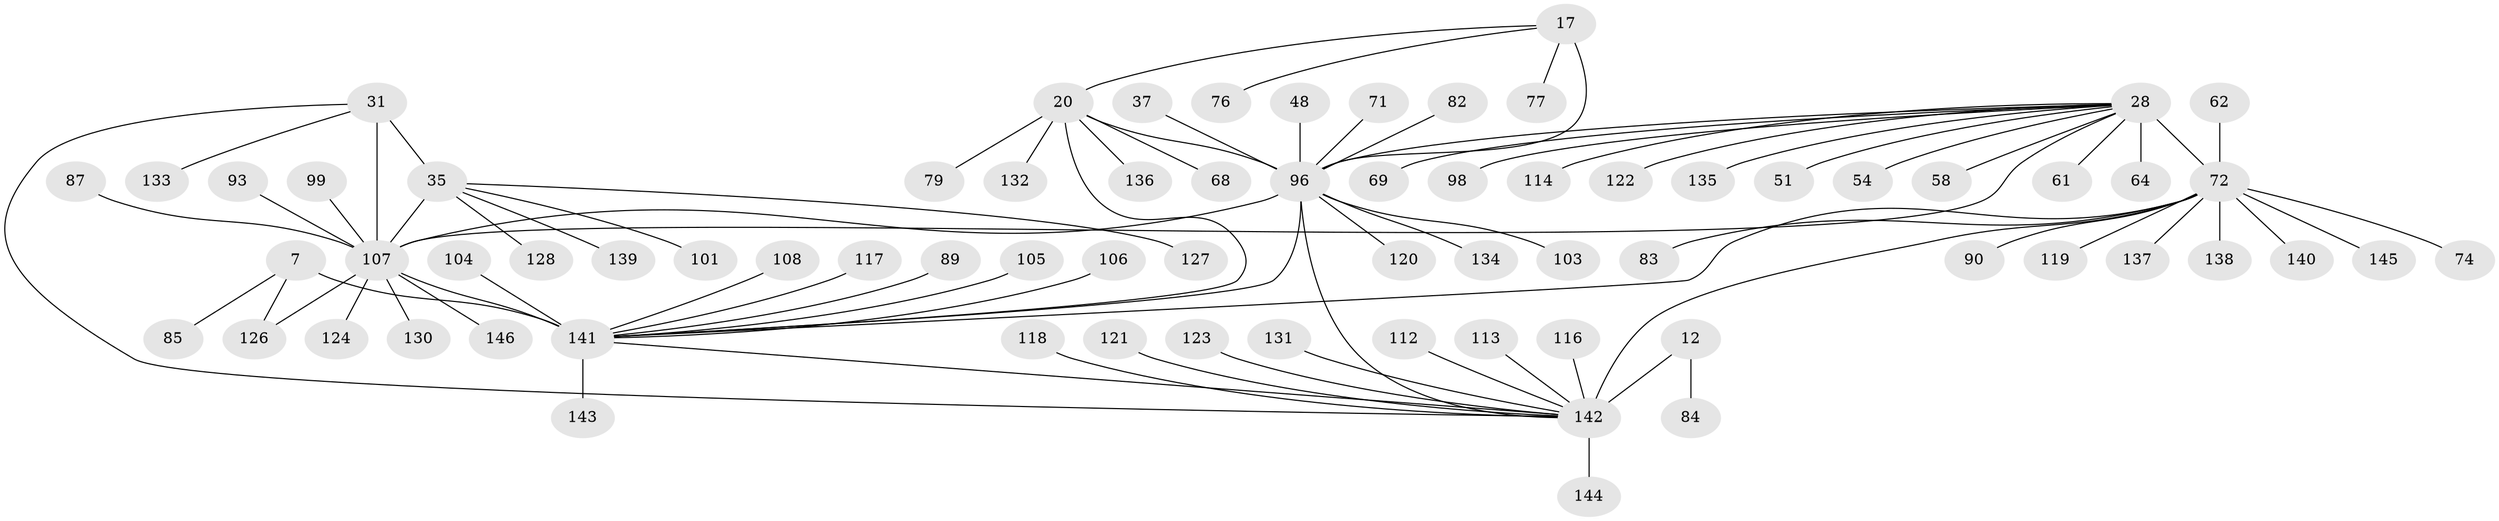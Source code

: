 // original degree distribution, {8: 0.0410958904109589, 11: 0.03424657534246575, 9: 0.03424657534246575, 10: 0.04794520547945205, 12: 0.02054794520547945, 6: 0.0136986301369863, 7: 0.03424657534246575, 13: 0.00684931506849315, 14: 0.00684931506849315, 1: 0.5616438356164384, 2: 0.1780821917808219, 3: 0.0136986301369863, 4: 0.00684931506849315}
// Generated by graph-tools (version 1.1) at 2025/55/03/09/25 04:55:21]
// undirected, 73 vertices, 82 edges
graph export_dot {
graph [start="1"]
  node [color=gray90,style=filled];
  7 [super="+1"];
  12 [super="+10"];
  17 [super="+15"];
  20 [super="+19"];
  28 [super="+27+25"];
  31 [super="+30"];
  35 [super="+33"];
  37;
  48;
  51;
  54;
  58;
  61;
  62;
  64;
  68;
  69;
  71;
  72 [super="+26+46+57"];
  74;
  76;
  77 [super="+70"];
  79;
  82 [super="+55"];
  83;
  84 [super="+56"];
  85;
  87;
  89;
  90;
  93;
  96 [super="+21+36"];
  98;
  99;
  101;
  103;
  104;
  105;
  106;
  107 [super="+44+32+49+78+86+34"];
  108;
  112 [super="+47"];
  113;
  114 [super="+81"];
  116;
  117;
  118;
  119;
  120 [super="+52+80"];
  121;
  122 [super="+95"];
  123;
  124;
  126 [super="+115"];
  127;
  128;
  130 [super="+50"];
  131;
  132;
  133;
  134 [super="+65"];
  135;
  136 [super="+97"];
  137;
  138;
  139;
  140 [super="+125"];
  141 [super="+129+73+39+53+92+45+63+67+75+88"];
  142 [super="+102+41+59+109+111"];
  143;
  144 [super="+38"];
  145 [super="+91"];
  146 [super="+110"];
  7 -- 85;
  7 -- 126;
  7 -- 141 [weight=10];
  12 -- 84;
  12 -- 142 [weight=10];
  17 -- 20 [weight=4];
  17 -- 76;
  17 -- 77;
  17 -- 96 [weight=6];
  20 -- 132;
  20 -- 68;
  20 -- 79;
  20 -- 136;
  20 -- 141;
  20 -- 96 [weight=6];
  28 -- 51;
  28 -- 98;
  28 -- 54;
  28 -- 114;
  28 -- 72 [weight=12];
  28 -- 96;
  28 -- 64;
  28 -- 69;
  28 -- 122;
  28 -- 135;
  28 -- 107 [weight=2];
  28 -- 58;
  28 -- 61;
  31 -- 35 [weight=4];
  31 -- 133;
  31 -- 107 [weight=6];
  31 -- 142;
  35 -- 101;
  35 -- 127;
  35 -- 128;
  35 -- 139;
  35 -- 107 [weight=6];
  37 -- 96;
  48 -- 96;
  62 -- 72;
  71 -- 96;
  72 -- 137;
  72 -- 74;
  72 -- 138;
  72 -- 140;
  72 -- 142 [weight=2];
  72 -- 145;
  72 -- 83;
  72 -- 90;
  72 -- 119;
  72 -- 141 [weight=2];
  82 -- 96;
  87 -- 107;
  89 -- 141;
  93 -- 107;
  96 -- 134;
  96 -- 103;
  96 -- 107 [weight=2];
  96 -- 141;
  96 -- 142 [weight=2];
  96 -- 120;
  99 -- 107;
  104 -- 141;
  105 -- 141;
  106 -- 141;
  107 -- 124;
  107 -- 141 [weight=2];
  107 -- 146;
  107 -- 130;
  107 -- 126;
  108 -- 141;
  112 -- 142;
  113 -- 142;
  116 -- 142;
  117 -- 141;
  118 -- 142;
  121 -- 142;
  123 -- 142;
  131 -- 142;
  141 -- 143;
  141 -- 142 [weight=2];
  142 -- 144;
}
